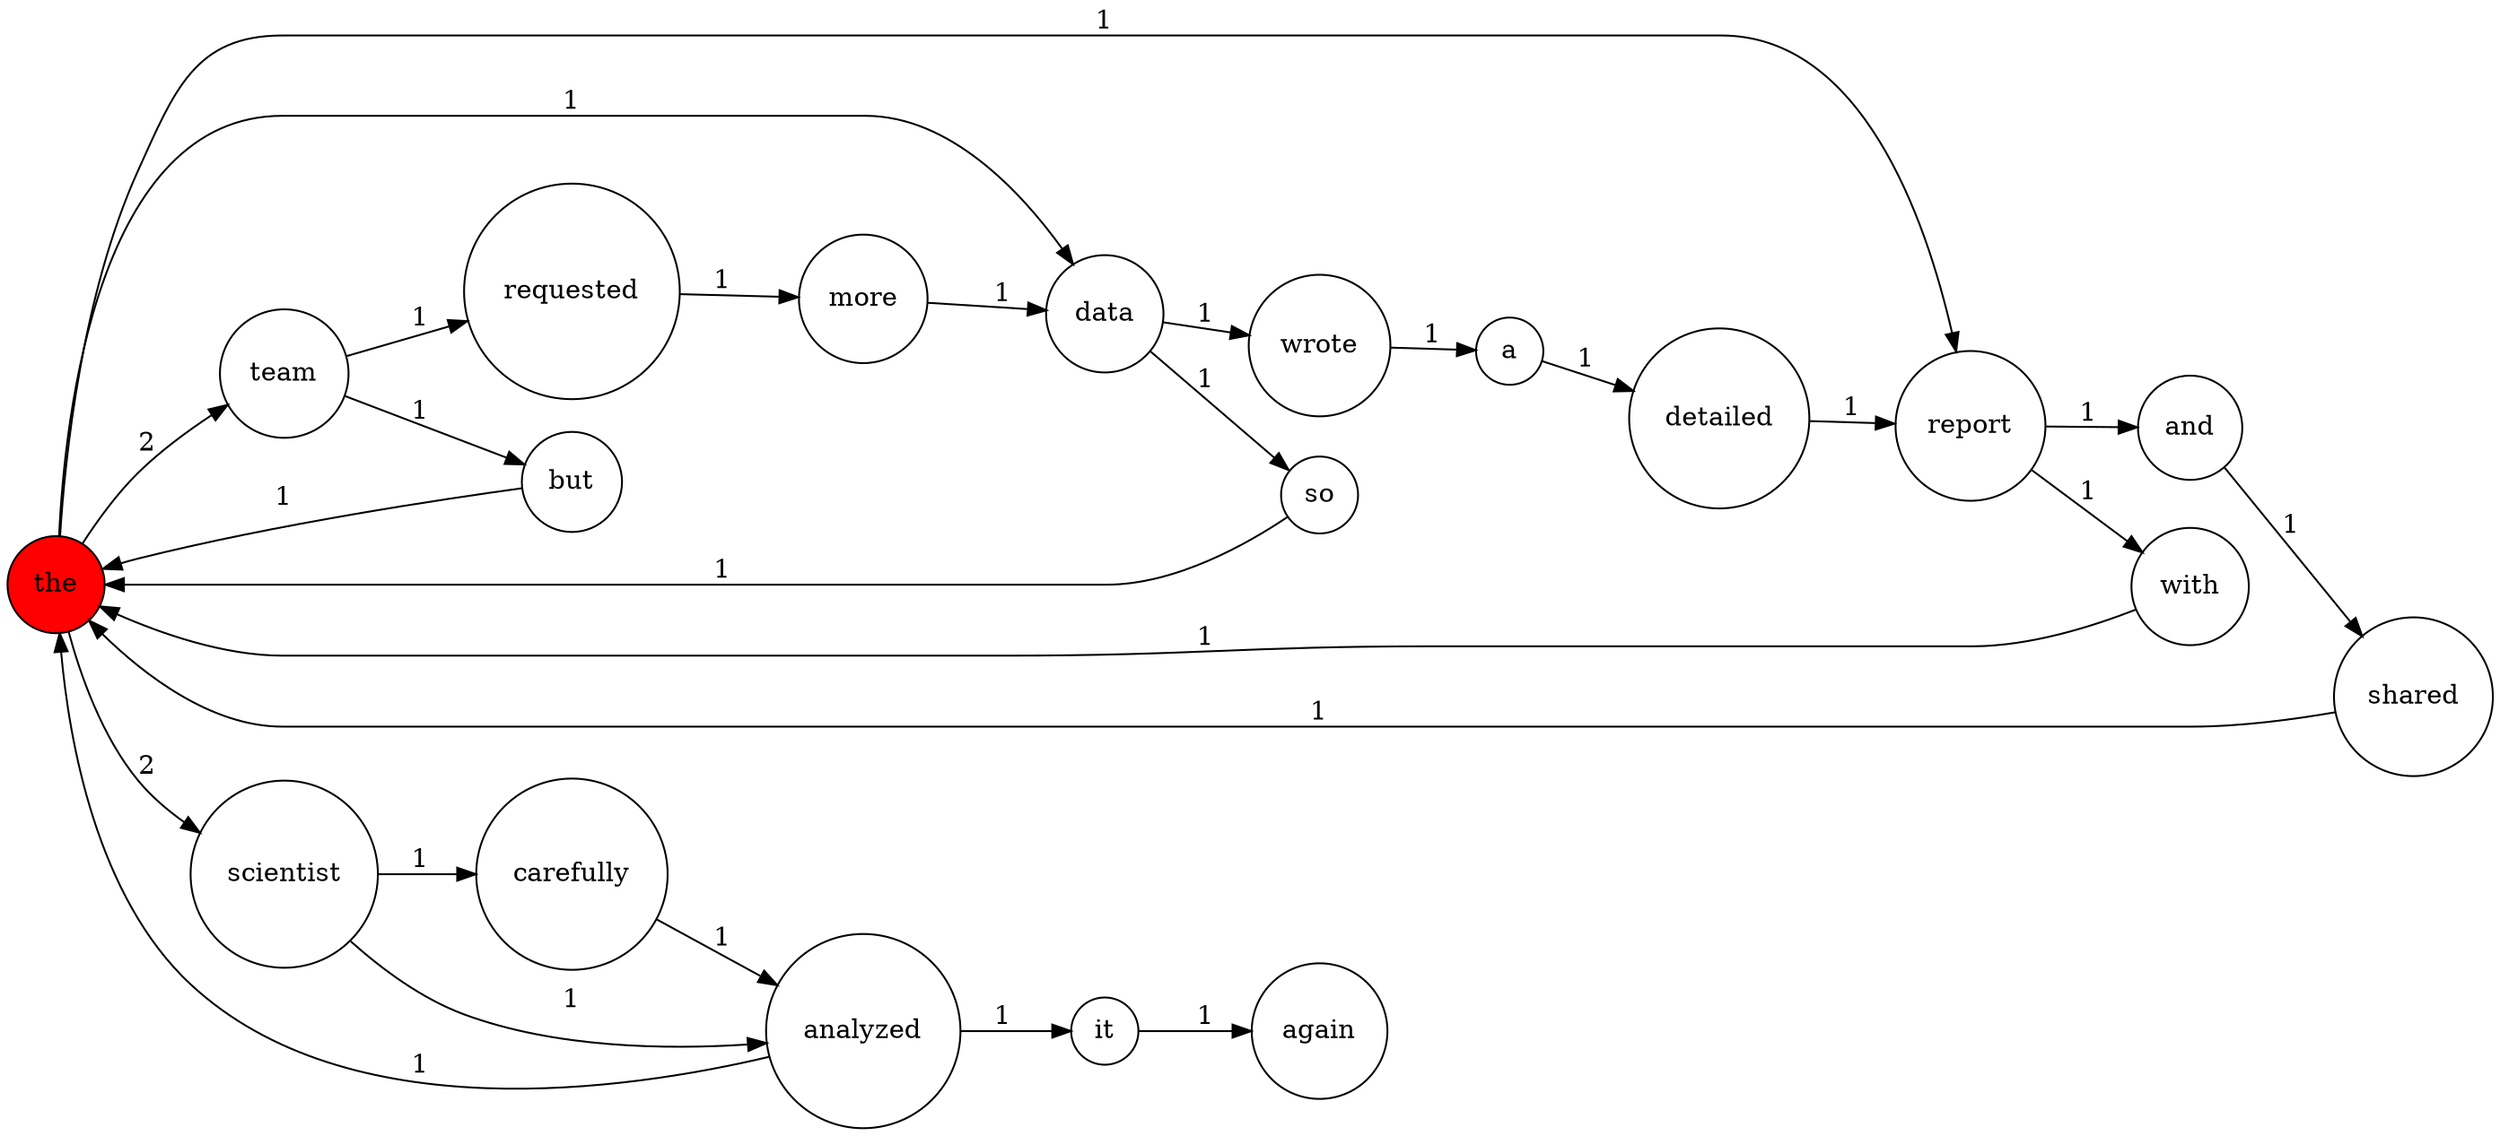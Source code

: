 digraph G {
  rankdir=LR;
  node [shape=circle, style=filled, fillcolor=white];
  "the" [fillcolor=red];
  "but" -> "the" [label="1"];
  "a" -> "detailed" [label="1"];
  "shared" -> "the" [label="1"];
  "data" -> "wrote" [label="1"];
  "data" -> "so" [label="1"];
  "carefully" -> "analyzed" [label="1"];
  "scientist" -> "carefully" [label="1"];
  "scientist" -> "analyzed" [label="1"];
  "more" -> "data" [label="1"];
  "wrote" -> "a" [label="1"];
  "analyzed" -> "the" [label="1"];
  "analyzed" -> "it" [label="1"];
  "team" -> "but" [label="1"];
  "team" -> "requested" [label="1"];
  "it" -> "again" [label="1"];
  "the" -> "data" [label="1"];
  "the" -> "scientist" [label="2"];
  "the" -> "report" [label="1"];
  "the" -> "team" [label="2"];
  "with" -> "the" [label="1"];
  "requested" -> "more" [label="1"];
  "detailed" -> "report" [label="1"];
  "and" -> "shared" [label="1"];
  "report" -> "with" [label="1"];
  "report" -> "and" [label="1"];
  "so" -> "the" [label="1"];
}
